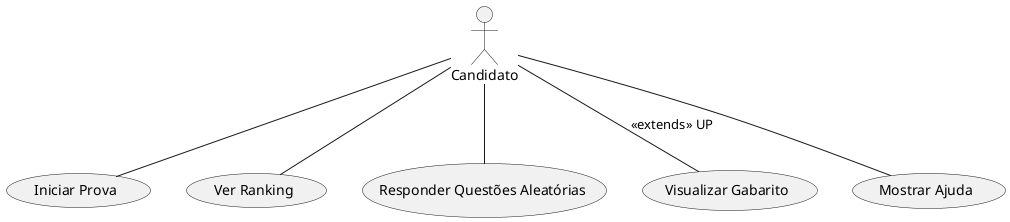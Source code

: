 @startuml
actor "Candidato" as C

usecase "Iniciar Prova" as UP
usecase "Ver Ranking" as VR
usecase "Responder Questões Aleatórias" as RQA
usecase "Visualizar Gabarito" as VG
usecase "Mostrar Ajuda" as MA

C -- UP
C -- VR
C -- RQA
C -- VG : <<extends>> UP
C -- MA
@enduml